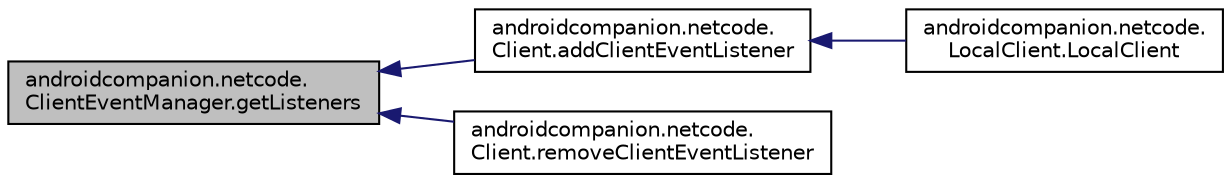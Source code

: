 digraph "androidcompanion.netcode.ClientEventManager.getListeners"
{
  edge [fontname="Helvetica",fontsize="10",labelfontname="Helvetica",labelfontsize="10"];
  node [fontname="Helvetica",fontsize="10",shape=record];
  rankdir="LR";
  Node20 [label="androidcompanion.netcode.\lClientEventManager.getListeners",height=0.2,width=0.4,color="black", fillcolor="grey75", style="filled", fontcolor="black"];
  Node20 -> Node21 [dir="back",color="midnightblue",fontsize="10",style="solid",fontname="Helvetica"];
  Node21 [label="androidcompanion.netcode.\lClient.addClientEventListener",height=0.2,width=0.4,color="black", fillcolor="white", style="filled",URL="$classandroidcompanion_1_1netcode_1_1_client.html#af8c1566149682ea9483c216f80877acc"];
  Node21 -> Node22 [dir="back",color="midnightblue",fontsize="10",style="solid",fontname="Helvetica"];
  Node22 [label="androidcompanion.netcode.\lLocalClient.LocalClient",height=0.2,width=0.4,color="black", fillcolor="white", style="filled",URL="$classandroidcompanion_1_1netcode_1_1_local_client.html#a2751233da0c797655acf10e41d7e26ba"];
  Node20 -> Node23 [dir="back",color="midnightblue",fontsize="10",style="solid",fontname="Helvetica"];
  Node23 [label="androidcompanion.netcode.\lClient.removeClientEventListener",height=0.2,width=0.4,color="black", fillcolor="white", style="filled",URL="$classandroidcompanion_1_1netcode_1_1_client.html#ae86ab95a08ef10d6b3ab3dc37b1ce168"];
}
